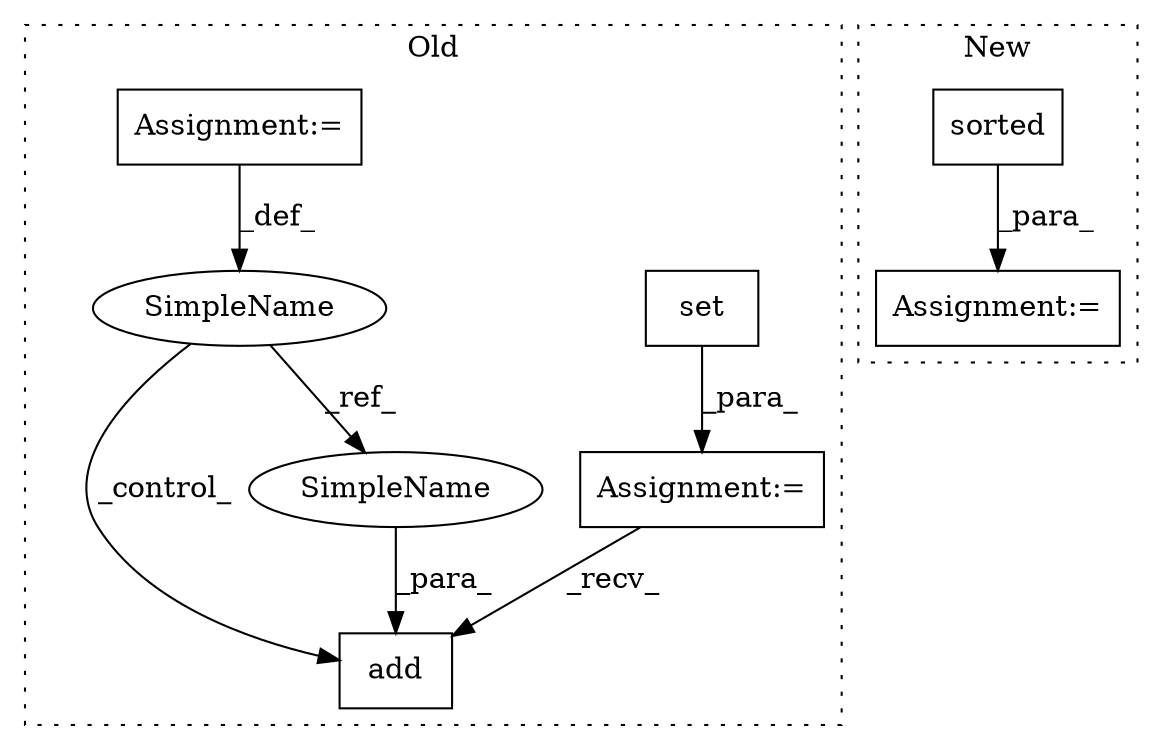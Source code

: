 digraph G {
subgraph cluster0 {
1 [label="set" a="32" s="1998" l="5" shape="box"];
3 [label="Assignment:=" a="7" s="1997" l="1" shape="box"];
5 [label="add" a="32" s="2319,2329" l="4,1" shape="box"];
6 [label="Assignment:=" a="7" s="2175,2291" l="65,2" shape="box"];
7 [label="SimpleName" a="42" s="2244" l="6" shape="ellipse"];
8 [label="SimpleName" a="42" s="2323" l="6" shape="ellipse"];
label = "Old";
style="dotted";
}
subgraph cluster1 {
2 [label="sorted" a="32" s="2530,2548" l="7,1" shape="box"];
4 [label="Assignment:=" a="7" s="2452,2549" l="61,2" shape="box"];
label = "New";
style="dotted";
}
1 -> 3 [label="_para_"];
2 -> 4 [label="_para_"];
3 -> 5 [label="_recv_"];
6 -> 7 [label="_def_"];
7 -> 5 [label="_control_"];
7 -> 8 [label="_ref_"];
8 -> 5 [label="_para_"];
}